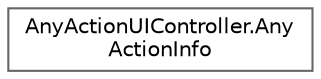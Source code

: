 digraph "クラス階層図"
{
 // LATEX_PDF_SIZE
  bgcolor="transparent";
  edge [fontname=Helvetica,fontsize=10,labelfontname=Helvetica,labelfontsize=10];
  node [fontname=Helvetica,fontsize=10,shape=box,height=0.2,width=0.4];
  rankdir="LR";
  Node0 [id="Node000000",label="AnyActionUIController.Any\lActionInfo",height=0.2,width=0.4,color="grey40", fillcolor="white", style="filled",URL="$struct_any_action_u_i_controller_1_1_any_action_info.html",tooltip="アクション情報 データベースの方がいいかも。"];
}

